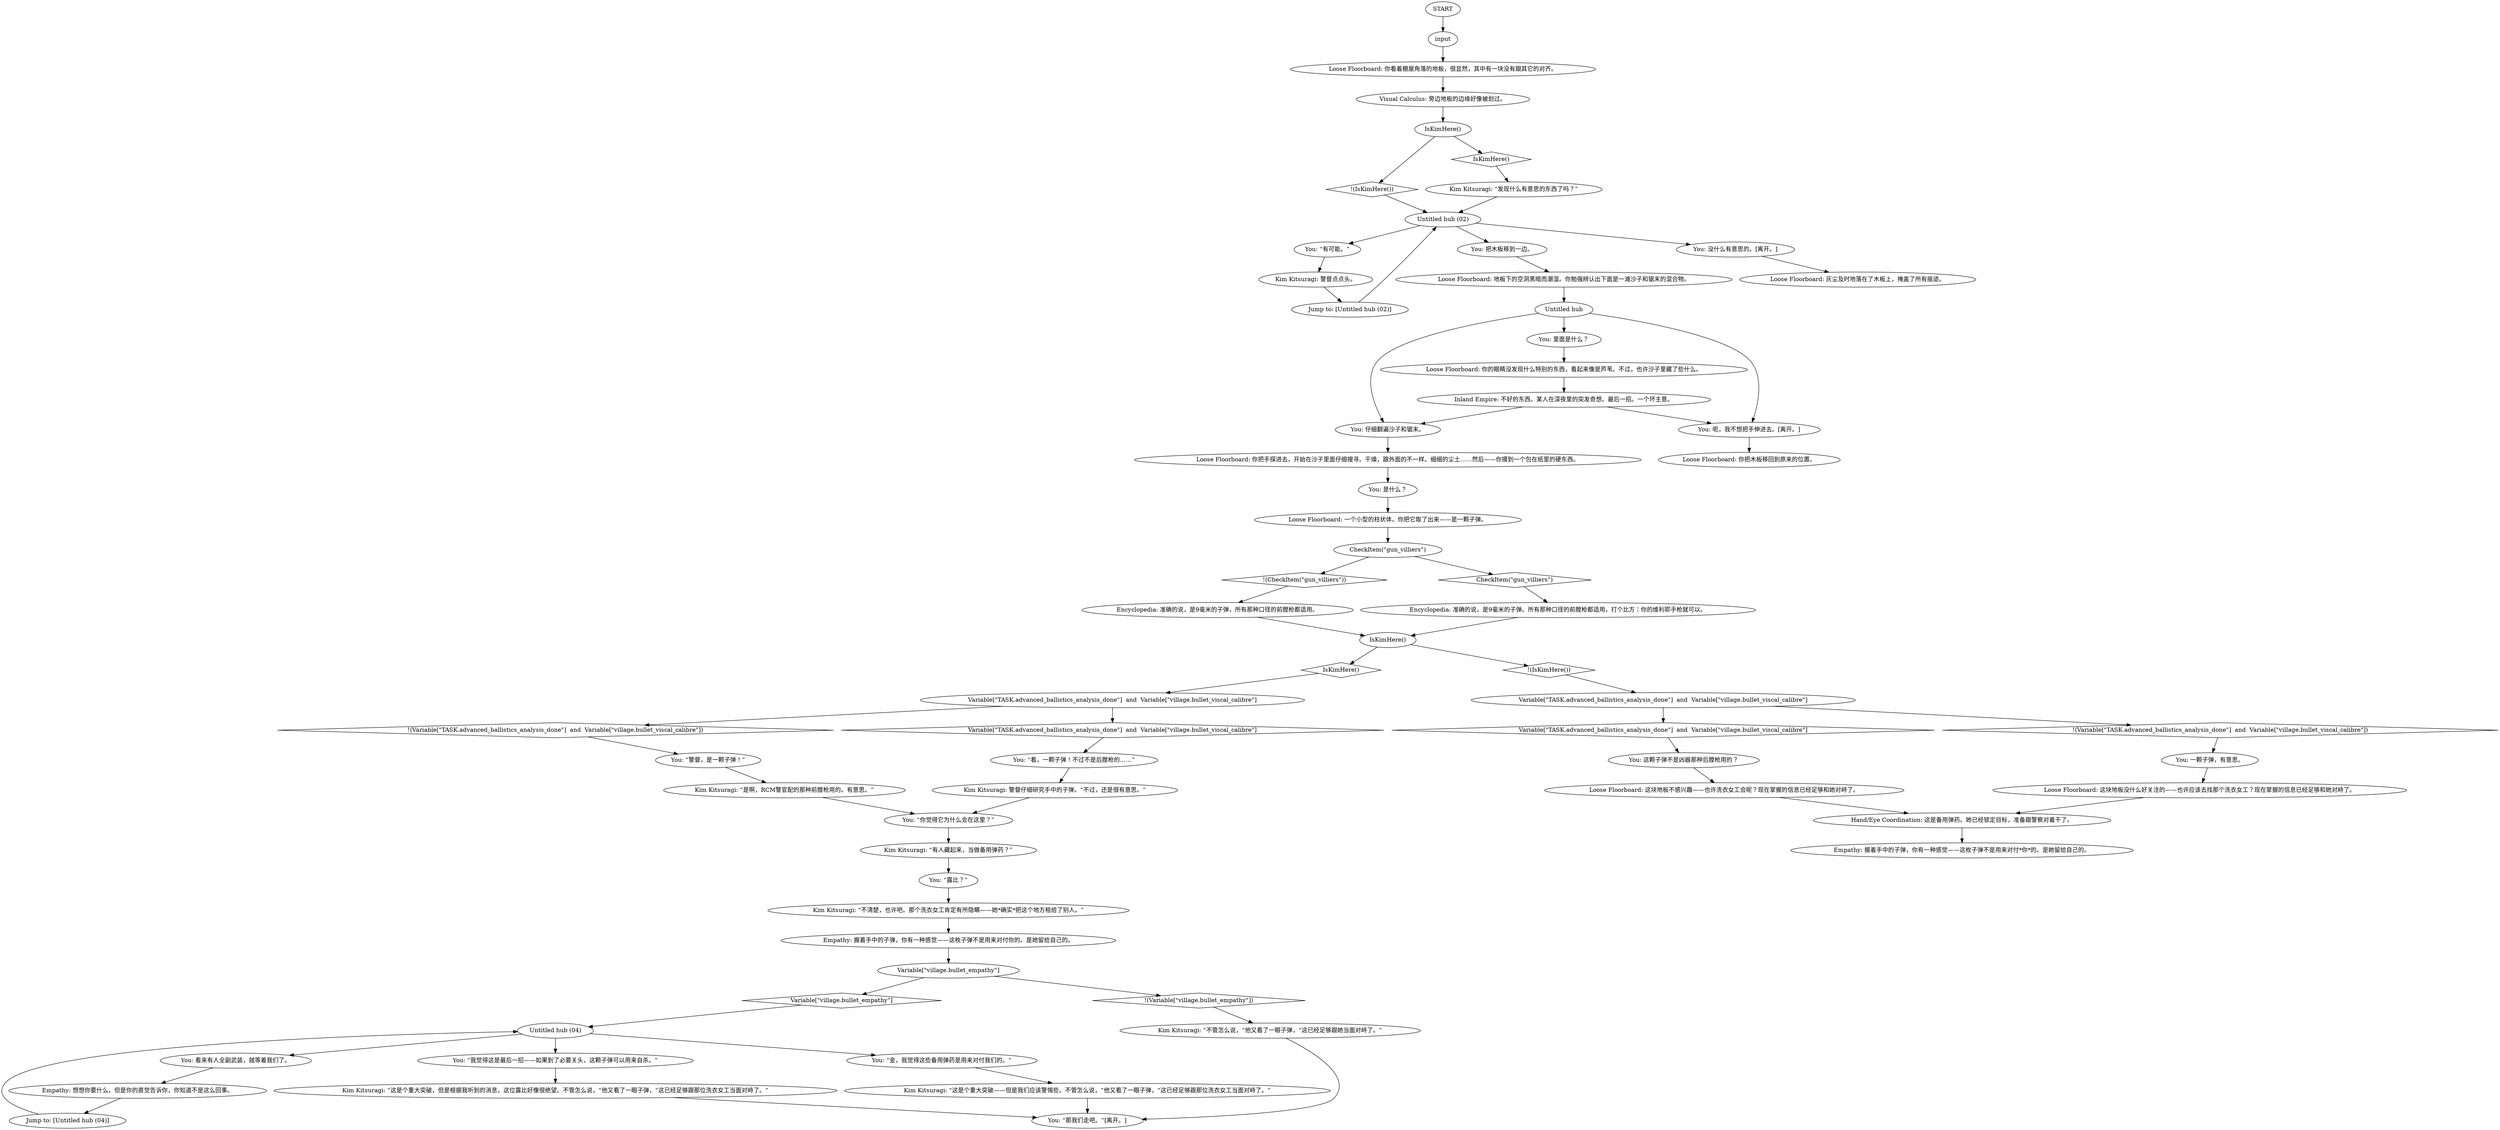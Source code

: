 # HQ / EXIT BULLET difficult
# The bullet you find in the shack, hinting that someone else has been staying here. Secretly.
# ==================================================
digraph G {
	  0 [label="START"];
	  1 [label="input"];
	  2 [label="You: 这颗子弹不是凶器那种后膛枪用的？"];
	  3 [label="You: “你觉得它为什么会在这里？”"];
	  4 [label="Kim Kitsuragi: “这是个重大突破，但是根据我听到的消息，这位露比好像很绝望。不管怎么说，”他又看了一眼子弹，“这已经足够跟那位洗衣女工当面对峙了。”"];
	  5 [label="Loose Floorboard: 你把木板移回到原来的位置。"];
	  6 [label="You: 是什么？"];
	  7 [label="Loose Floorboard: 一个小型的柱状体。你把它取了出来——是一颗子弹。"];
	  8 [label="You: “有可能。”"];
	  9 [label="Empathy: 握着手中的子弹，你有一种感觉——这枚子弹不是用来对付你的。是她留给自己的。"];
	  10 [label="You: “我觉得这是最后一招——如果到了必要关头，这颗子弹可以用来自杀。”"];
	  12 [label="Kim Kitsuragi: “不管怎么说，”他又看了一眼子弹，“这已经足够跟她当面对峙了。”"];
	  13 [label="Loose Floorboard: 你看着棚屋角落的地板，很显然，其中有一块没有跟其它的对齐。"];
	  14 [label="CheckItem(\"gun_villiers\")"];
	  15 [label="CheckItem(\"gun_villiers\")", shape=diamond];
	  16 [label="!(CheckItem(\"gun_villiers\"))", shape=diamond];
	  17 [label="Empathy: 想想你要什么，但是你的直觉告诉你，你知道不是这么回事。"];
	  18 [label="Loose Floorboard: 这块地板不感兴趣——也许洗衣女工会呢？现在掌握的信息已经足够和她对峙了。"];
	  19 [label="Encyclopedia: 准确的说，是9毫米的子弹，所有那种口径的前膛枪都适用。"];
	  20 [label="IsKimHere()"];
	  21 [label="IsKimHere()", shape=diamond];
	  22 [label="!(IsKimHere())", shape=diamond];
	  23 [label="Hand/Eye Coordination: 这是备用弹药。她已经锁定目标，准备跟警察对着干了。"];
	  24 [label="Empathy: 握着手中的子弹，你有一种感觉——这枚子弹不是用来对付*你*的。是她留给自己的。"];
	  25 [label="Loose Floorboard: 这块地板没什么好关注的——也许应该去找那个洗衣女工？现在掌握的信息已经足够和她对峙了。"];
	  26 [label="IsKimHere()"];
	  27 [label="IsKimHere()", shape=diamond];
	  28 [label="!(IsKimHere())", shape=diamond];
	  29 [label="You: “金，我觉得这些备用弹药是用来对付我们的。”"];
	  30 [label="You: 仔细翻遍沙子和锯末。"];
	  31 [label="Kim Kitsuragi: “是啊，RCM警官配的那种前膛枪用的。有意思。”"];
	  32 [label="You: 看来有人全副武装，就等着我们了。"];
	  33 [label="Loose Floorboard: 地板下的空洞黑暗而潮湿。你勉强辨认出下面是一滩沙子和锯末的混合物。"];
	  34 [label="Variable[\"TASK.advanced_ballistics_analysis_done\"]  and  Variable[\"village.bullet_viscal_calibre\"]"];
	  35 [label="Variable[\"TASK.advanced_ballistics_analysis_done\"]  and  Variable[\"village.bullet_viscal_calibre\"]", shape=diamond];
	  36 [label="!(Variable[\"TASK.advanced_ballistics_analysis_done\"]  and  Variable[\"village.bullet_viscal_calibre\"])", shape=diamond];
	  37 [label="Kim Kitsuragi: “有人藏起来，当做备用弹药？”"];
	  38 [label="Variable[\"TASK.advanced_ballistics_analysis_done\"]  and  Variable[\"village.bullet_viscal_calibre\"]"];
	  39 [label="Variable[\"TASK.advanced_ballistics_analysis_done\"]  and  Variable[\"village.bullet_viscal_calibre\"]", shape=diamond];
	  40 [label="!(Variable[\"TASK.advanced_ballistics_analysis_done\"]  and  Variable[\"village.bullet_viscal_calibre\"])", shape=diamond];
	  41 [label="Kim Kitsuragi: 警督仔细研究手中的子弹。“不过，还是很有意思。”"];
	  42 [label="You: “露比？”"];
	  43 [label="You: 把木板移到一边。"];
	  44 [label="You: “看，一颗子弹！不过不是后膛枪的……”"];
	  45 [label="You: “警督，是一颗子弹！”"];
	  46 [label="Jump to: [Untitled hub (04)]"];
	  47 [label="Untitled hub"];
	  48 [label="You: 呃，我不想把手伸进去。[离开。]"];
	  49 [label="Untitled hub (04)"];
	  50 [label="Kim Kitsuragi: “这是个重大突破——但是我们应该警惕些。不管怎么说，”他又看了一眼子弹，“这已经足够跟那位洗衣女工当面对峙了。”"];
	  51 [label="Kim Kitsuragi: “发现什么有意思的东西了吗？”"];
	  52 [label="Visual Calculus: 旁边地板的边缘好像被划过。"];
	  53 [label="Untitled hub (02)"];
	  54 [label="Loose Floorboard: 你把手探进去，开始在沙子里面仔细搜寻。干燥，跟外面的不一样。细细的尘土……然后——你摸到一个包在纸里的硬东西。"];
	  55 [label="You: 没什么有意思的。[离开。]"];
	  56 [label="You: 一颗子弹，有意思。"];
	  57 [label="You: “那我们走吧。”[离开。]"];
	  58 [label="Encyclopedia: 准确的说，是9毫米的子弹。所有那种口径的前膛枪都适用，打个比方：你的维利耶手枪就可以。"];
	  59 [label="Kim Kitsuragi: 警督点点头。"];
	  60 [label="Kim Kitsuragi: “不清楚，也许吧。那个洗衣女工肯定有所隐瞒——她*确实*把这个地方租给了别人。”"];
	  61 [label="Variable[\"village.bullet_empathy\"]"];
	  62 [label="Variable[\"village.bullet_empathy\"]", shape=diamond];
	  63 [label="!(Variable[\"village.bullet_empathy\"])", shape=diamond];
	  64 [label="Loose Floorboard: 你的眼睛没发现什么特别的东西，看起来像是芦苇。不过，也许沙子里藏了些什么。"];
	  65 [label="Jump to: [Untitled hub (02)]"];
	  66 [label="Loose Floorboard: 灰尘及时地落在了木板上，掩盖了所有痕迹。"];
	  67 [label="Inland Empire: 不好的东西。某人在深夜里的突发奇想。最后一招。一个坏主意。"];
	  68 [label="You: 里面是什么？"];
	  0 -> 1
	  1 -> 13
	  2 -> 18
	  3 -> 37
	  4 -> 57
	  6 -> 7
	  7 -> 14
	  8 -> 59
	  9 -> 61
	  10 -> 4
	  12 -> 57
	  13 -> 52
	  14 -> 16
	  14 -> 15
	  15 -> 58
	  16 -> 19
	  17 -> 46
	  18 -> 23
	  19 -> 20
	  20 -> 21
	  20 -> 22
	  21 -> 38
	  22 -> 34
	  23 -> 24
	  25 -> 23
	  26 -> 27
	  26 -> 28
	  27 -> 51
	  28 -> 53
	  29 -> 50
	  30 -> 54
	  31 -> 3
	  32 -> 17
	  33 -> 47
	  34 -> 35
	  34 -> 36
	  35 -> 2
	  36 -> 56
	  37 -> 42
	  38 -> 40
	  38 -> 39
	  39 -> 44
	  40 -> 45
	  41 -> 3
	  42 -> 60
	  43 -> 33
	  44 -> 41
	  45 -> 31
	  46 -> 49
	  47 -> 48
	  47 -> 68
	  47 -> 30
	  48 -> 5
	  49 -> 32
	  49 -> 10
	  49 -> 29
	  50 -> 57
	  51 -> 53
	  52 -> 26
	  53 -> 8
	  53 -> 43
	  53 -> 55
	  54 -> 6
	  55 -> 66
	  56 -> 25
	  58 -> 20
	  59 -> 65
	  60 -> 9
	  61 -> 62
	  61 -> 63
	  62 -> 49
	  63 -> 12
	  64 -> 67
	  65 -> 53
	  67 -> 48
	  67 -> 30
	  68 -> 64
}


